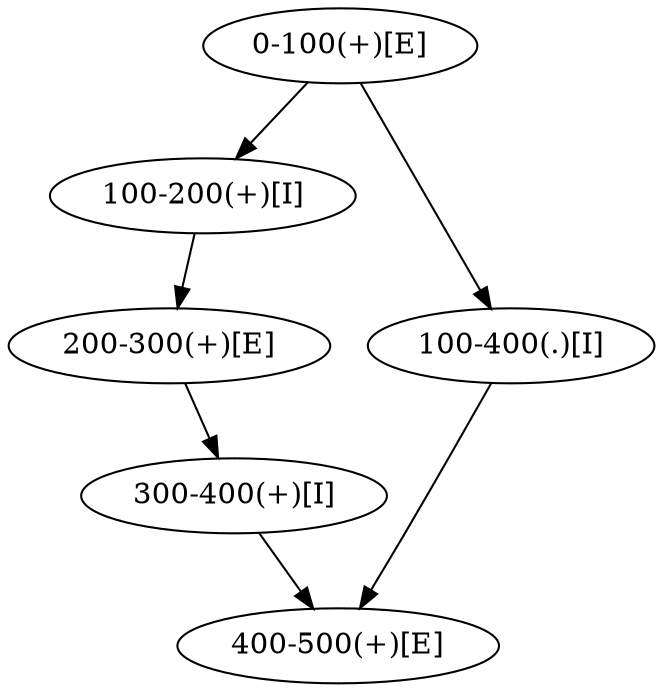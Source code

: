 strict digraph G {
"0-100(+)[E]" [scores="G1=0.1,G2=0.05"];
"100-200(+)[I]" [scores="G1=0.3"];
"400-500(+)[E]" [scores="G1=0.1,G2=0.05"];
"100-400(.)[I]" [scores="G2=0.1"];
"300-400(+)[I]" [scores="G1=0.3"];
"200-300(+)[E]" [scores="G1=0.1"];
"0-100(+)[E]" -> "100-200(+)[I]";
"0-100(+)[E]" -> "100-400(.)[I]";
"100-200(+)[I]" -> "200-300(+)[E]";
"100-400(.)[I]" -> "400-500(+)[E]";
"300-400(+)[I]" -> "400-500(+)[E]";
"200-300(+)[E]" -> "300-400(+)[I]";
}

